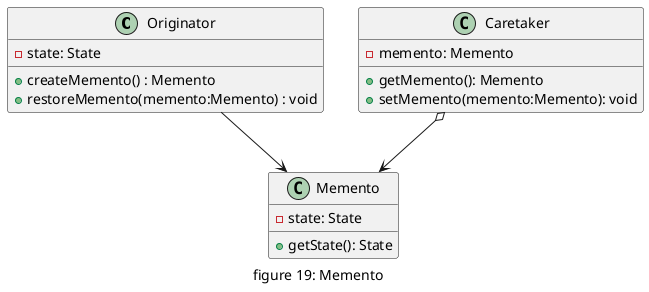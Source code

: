 @startuml "figure19_memento"
caption figure 19: Memento

class Originator{
    - state: State
    + createMemento() : Memento
    + restoreMemento(memento:Memento) : void
}

class Memento{
    - state: State    
    + getState(): State
}

class Caretaker{
    - memento: Memento
    + getMemento(): Memento
    + setMemento(memento:Memento): void
}

Originator --> Memento

Caretaker o--> Memento
@enduml


@startuml "figure19_memento_case"
caption figure 19: Memento Case

class Step{
    - state: std::string
    + getState(): std::string
}

class Player{
    - state: std::string
    + doAction(state:std::string) : Step*
    - applyAction(step:Step*): void
}

class StepsManager{
    - mementos : std::stack<Step*>
    + push(step:Step*)
    + pop(): Step*
}

Player --> Step
StepsManager o--> Step

@enduml